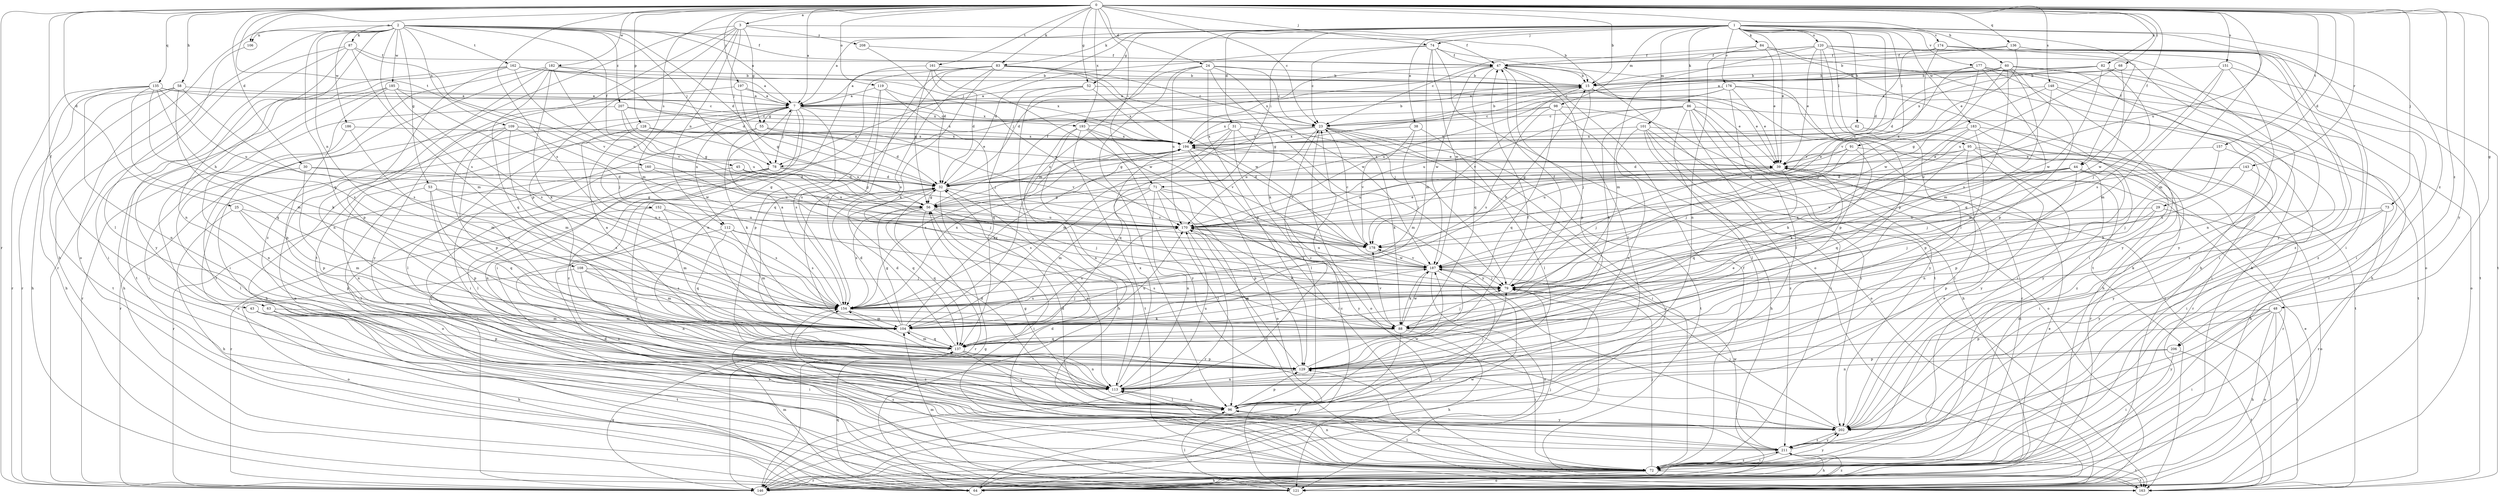 strict digraph  {
0;
1;
2;
3;
7;
15;
23;
24;
25;
29;
30;
31;
32;
38;
39;
43;
44;
45;
47;
48;
52;
53;
55;
56;
58;
60;
62;
63;
64;
68;
71;
72;
73;
74;
78;
79;
82;
83;
84;
86;
87;
88;
91;
95;
96;
98;
101;
104;
106;
108;
109;
112;
113;
119;
120;
121;
128;
129;
135;
136;
137;
143;
146;
148;
151;
152;
154;
157;
160;
161;
162;
163;
170;
174;
176;
177;
178;
182;
183;
185;
186;
187;
193;
194;
197;
202;
206;
207;
208;
211;
0 -> 3  [label=a];
0 -> 7  [label=a];
0 -> 15  [label=b];
0 -> 23  [label=c];
0 -> 24  [label=d];
0 -> 25  [label=d];
0 -> 29  [label=d];
0 -> 30  [label=d];
0 -> 43  [label=f];
0 -> 44  [label=f];
0 -> 48  [label=g];
0 -> 52  [label=g];
0 -> 58  [label=h];
0 -> 60  [label=h];
0 -> 68  [label=i];
0 -> 71  [label=i];
0 -> 73  [label=j];
0 -> 74  [label=j];
0 -> 82  [label=k];
0 -> 83  [label=k];
0 -> 106  [label=n];
0 -> 119  [label=o];
0 -> 128  [label=p];
0 -> 135  [label=q];
0 -> 136  [label=q];
0 -> 143  [label=r];
0 -> 146  [label=r];
0 -> 148  [label=s];
0 -> 151  [label=s];
0 -> 152  [label=s];
0 -> 154  [label=s];
0 -> 157  [label=t];
0 -> 160  [label=t];
0 -> 161  [label=t];
0 -> 170  [label=u];
0 -> 182  [label=w];
0 -> 193  [label=x];
0 -> 197  [label=y];
0 -> 202  [label=y];
0 -> 206  [label=z];
1 -> 7  [label=a];
1 -> 31  [label=d];
1 -> 38  [label=e];
1 -> 39  [label=e];
1 -> 44  [label=f];
1 -> 52  [label=g];
1 -> 62  [label=h];
1 -> 71  [label=i];
1 -> 72  [label=i];
1 -> 74  [label=j];
1 -> 78  [label=j];
1 -> 83  [label=k];
1 -> 84  [label=k];
1 -> 86  [label=k];
1 -> 91  [label=l];
1 -> 95  [label=l];
1 -> 98  [label=m];
1 -> 101  [label=m];
1 -> 104  [label=m];
1 -> 120  [label=o];
1 -> 174  [label=v];
1 -> 176  [label=v];
1 -> 177  [label=v];
1 -> 178  [label=v];
1 -> 183  [label=w];
1 -> 206  [label=z];
2 -> 7  [label=a];
2 -> 15  [label=b];
2 -> 32  [label=d];
2 -> 45  [label=f];
2 -> 47  [label=f];
2 -> 53  [label=g];
2 -> 63  [label=h];
2 -> 64  [label=h];
2 -> 78  [label=j];
2 -> 87  [label=k];
2 -> 106  [label=n];
2 -> 108  [label=n];
2 -> 109  [label=n];
2 -> 121  [label=o];
2 -> 137  [label=q];
2 -> 154  [label=s];
2 -> 162  [label=t];
2 -> 185  [label=w];
2 -> 186  [label=w];
2 -> 207  [label=z];
3 -> 47  [label=f];
3 -> 55  [label=g];
3 -> 78  [label=j];
3 -> 104  [label=m];
3 -> 112  [label=n];
3 -> 129  [label=p];
3 -> 163  [label=t];
3 -> 208  [label=z];
3 -> 211  [label=z];
7 -> 23  [label=c];
7 -> 55  [label=g];
7 -> 64  [label=h];
7 -> 72  [label=i];
7 -> 78  [label=j];
7 -> 112  [label=n];
7 -> 121  [label=o];
7 -> 146  [label=r];
7 -> 154  [label=s];
7 -> 193  [label=x];
7 -> 211  [label=z];
15 -> 7  [label=a];
15 -> 39  [label=e];
15 -> 78  [label=j];
15 -> 79  [label=j];
15 -> 129  [label=p];
15 -> 178  [label=v];
23 -> 15  [label=b];
23 -> 56  [label=g];
23 -> 72  [label=i];
23 -> 88  [label=k];
23 -> 121  [label=o];
23 -> 146  [label=r];
23 -> 163  [label=t];
23 -> 170  [label=u];
23 -> 194  [label=x];
24 -> 15  [label=b];
24 -> 23  [label=c];
24 -> 32  [label=d];
24 -> 88  [label=k];
24 -> 96  [label=l];
24 -> 129  [label=p];
24 -> 170  [label=u];
24 -> 187  [label=w];
25 -> 64  [label=h];
25 -> 104  [label=m];
25 -> 129  [label=p];
25 -> 170  [label=u];
29 -> 79  [label=j];
29 -> 121  [label=o];
29 -> 129  [label=p];
29 -> 170  [label=u];
30 -> 32  [label=d];
30 -> 56  [label=g];
30 -> 96  [label=l];
30 -> 129  [label=p];
31 -> 79  [label=j];
31 -> 96  [label=l];
31 -> 104  [label=m];
31 -> 137  [label=q];
31 -> 194  [label=x];
31 -> 202  [label=y];
32 -> 56  [label=g];
32 -> 72  [label=i];
32 -> 137  [label=q];
32 -> 178  [label=v];
32 -> 194  [label=x];
38 -> 96  [label=l];
38 -> 104  [label=m];
38 -> 178  [label=v];
38 -> 194  [label=x];
39 -> 32  [label=d];
39 -> 79  [label=j];
39 -> 137  [label=q];
39 -> 170  [label=u];
39 -> 194  [label=x];
43 -> 64  [label=h];
43 -> 104  [label=m];
43 -> 129  [label=p];
44 -> 32  [label=d];
44 -> 79  [label=j];
44 -> 113  [label=n];
44 -> 129  [label=p];
44 -> 146  [label=r];
44 -> 170  [label=u];
44 -> 178  [label=v];
45 -> 32  [label=d];
45 -> 79  [label=j];
45 -> 146  [label=r];
45 -> 170  [label=u];
47 -> 15  [label=b];
47 -> 96  [label=l];
47 -> 129  [label=p];
47 -> 137  [label=q];
47 -> 163  [label=t];
47 -> 187  [label=w];
47 -> 194  [label=x];
48 -> 64  [label=h];
48 -> 72  [label=i];
48 -> 104  [label=m];
48 -> 121  [label=o];
48 -> 129  [label=p];
48 -> 163  [label=t];
48 -> 202  [label=y];
52 -> 7  [label=a];
52 -> 39  [label=e];
52 -> 72  [label=i];
52 -> 137  [label=q];
52 -> 194  [label=x];
53 -> 56  [label=g];
53 -> 96  [label=l];
53 -> 129  [label=p];
53 -> 137  [label=q];
53 -> 154  [label=s];
55 -> 32  [label=d];
55 -> 88  [label=k];
55 -> 121  [label=o];
55 -> 178  [label=v];
55 -> 194  [label=x];
56 -> 47  [label=f];
56 -> 79  [label=j];
56 -> 113  [label=n];
56 -> 137  [label=q];
56 -> 146  [label=r];
56 -> 154  [label=s];
56 -> 170  [label=u];
58 -> 7  [label=a];
58 -> 64  [label=h];
58 -> 104  [label=m];
58 -> 146  [label=r];
58 -> 154  [label=s];
58 -> 163  [label=t];
60 -> 15  [label=b];
60 -> 23  [label=c];
60 -> 32  [label=d];
60 -> 104  [label=m];
60 -> 129  [label=p];
60 -> 154  [label=s];
60 -> 187  [label=w];
60 -> 202  [label=y];
60 -> 211  [label=z];
62 -> 194  [label=x];
62 -> 202  [label=y];
63 -> 72  [label=i];
63 -> 104  [label=m];
63 -> 163  [label=t];
63 -> 211  [label=z];
64 -> 23  [label=c];
64 -> 79  [label=j];
64 -> 104  [label=m];
64 -> 137  [label=q];
64 -> 211  [label=z];
68 -> 15  [label=b];
68 -> 170  [label=u];
68 -> 187  [label=w];
71 -> 56  [label=g];
71 -> 96  [label=l];
71 -> 104  [label=m];
71 -> 113  [label=n];
71 -> 129  [label=p];
71 -> 154  [label=s];
71 -> 163  [label=t];
71 -> 202  [label=y];
72 -> 32  [label=d];
72 -> 47  [label=f];
72 -> 64  [label=h];
72 -> 79  [label=j];
72 -> 96  [label=l];
72 -> 113  [label=n];
72 -> 121  [label=o];
72 -> 146  [label=r];
72 -> 163  [label=t];
72 -> 202  [label=y];
72 -> 211  [label=z];
73 -> 88  [label=k];
73 -> 146  [label=r];
73 -> 170  [label=u];
73 -> 202  [label=y];
74 -> 23  [label=c];
74 -> 32  [label=d];
74 -> 47  [label=f];
74 -> 104  [label=m];
74 -> 121  [label=o];
74 -> 163  [label=t];
74 -> 187  [label=w];
78 -> 32  [label=d];
78 -> 56  [label=g];
78 -> 72  [label=i];
78 -> 96  [label=l];
78 -> 113  [label=n];
78 -> 121  [label=o];
78 -> 202  [label=y];
79 -> 47  [label=f];
79 -> 154  [label=s];
82 -> 7  [label=a];
82 -> 15  [label=b];
82 -> 79  [label=j];
82 -> 187  [label=w];
82 -> 194  [label=x];
82 -> 211  [label=z];
83 -> 7  [label=a];
83 -> 15  [label=b];
83 -> 23  [label=c];
83 -> 72  [label=i];
83 -> 79  [label=j];
83 -> 88  [label=k];
83 -> 104  [label=m];
83 -> 137  [label=q];
83 -> 154  [label=s];
83 -> 187  [label=w];
84 -> 39  [label=e];
84 -> 47  [label=f];
84 -> 64  [label=h];
84 -> 72  [label=i];
84 -> 113  [label=n];
86 -> 23  [label=c];
86 -> 64  [label=h];
86 -> 72  [label=i];
86 -> 88  [label=k];
86 -> 96  [label=l];
86 -> 146  [label=r];
86 -> 163  [label=t];
86 -> 170  [label=u];
86 -> 202  [label=y];
87 -> 47  [label=f];
87 -> 72  [label=i];
87 -> 104  [label=m];
87 -> 113  [label=n];
87 -> 146  [label=r];
87 -> 178  [label=v];
88 -> 64  [label=h];
88 -> 72  [label=i];
88 -> 79  [label=j];
88 -> 137  [label=q];
88 -> 146  [label=r];
88 -> 178  [label=v];
88 -> 187  [label=w];
91 -> 39  [label=e];
91 -> 56  [label=g];
91 -> 72  [label=i];
91 -> 79  [label=j];
91 -> 88  [label=k];
95 -> 32  [label=d];
95 -> 39  [label=e];
95 -> 64  [label=h];
95 -> 96  [label=l];
95 -> 137  [label=q];
95 -> 146  [label=r];
95 -> 202  [label=y];
96 -> 32  [label=d];
96 -> 56  [label=g];
96 -> 113  [label=n];
96 -> 129  [label=p];
96 -> 187  [label=w];
96 -> 202  [label=y];
98 -> 23  [label=c];
98 -> 121  [label=o];
98 -> 137  [label=q];
98 -> 154  [label=s];
98 -> 163  [label=t];
98 -> 194  [label=x];
101 -> 64  [label=h];
101 -> 113  [label=n];
101 -> 121  [label=o];
101 -> 163  [label=t];
101 -> 194  [label=x];
101 -> 202  [label=y];
101 -> 211  [label=z];
104 -> 32  [label=d];
104 -> 56  [label=g];
104 -> 137  [label=q];
104 -> 170  [label=u];
104 -> 187  [label=w];
104 -> 194  [label=x];
106 -> 96  [label=l];
108 -> 79  [label=j];
108 -> 104  [label=m];
108 -> 113  [label=n];
108 -> 121  [label=o];
108 -> 154  [label=s];
109 -> 39  [label=e];
109 -> 104  [label=m];
109 -> 129  [label=p];
109 -> 137  [label=q];
109 -> 146  [label=r];
109 -> 187  [label=w];
109 -> 194  [label=x];
112 -> 104  [label=m];
112 -> 137  [label=q];
112 -> 154  [label=s];
112 -> 178  [label=v];
112 -> 211  [label=z];
113 -> 23  [label=c];
113 -> 79  [label=j];
113 -> 96  [label=l];
113 -> 154  [label=s];
113 -> 170  [label=u];
113 -> 194  [label=x];
119 -> 7  [label=a];
119 -> 79  [label=j];
119 -> 129  [label=p];
119 -> 154  [label=s];
119 -> 170  [label=u];
120 -> 23  [label=c];
120 -> 39  [label=e];
120 -> 47  [label=f];
120 -> 64  [label=h];
120 -> 96  [label=l];
120 -> 104  [label=m];
120 -> 121  [label=o];
120 -> 129  [label=p];
120 -> 163  [label=t];
121 -> 32  [label=d];
121 -> 39  [label=e];
121 -> 96  [label=l];
121 -> 104  [label=m];
128 -> 96  [label=l];
128 -> 154  [label=s];
128 -> 170  [label=u];
128 -> 194  [label=x];
129 -> 39  [label=e];
129 -> 47  [label=f];
129 -> 113  [label=n];
129 -> 170  [label=u];
135 -> 7  [label=a];
135 -> 23  [label=c];
135 -> 64  [label=h];
135 -> 88  [label=k];
135 -> 113  [label=n];
135 -> 137  [label=q];
135 -> 146  [label=r];
135 -> 154  [label=s];
135 -> 170  [label=u];
136 -> 15  [label=b];
136 -> 39  [label=e];
136 -> 47  [label=f];
136 -> 72  [label=i];
136 -> 104  [label=m];
137 -> 7  [label=a];
137 -> 32  [label=d];
137 -> 96  [label=l];
137 -> 104  [label=m];
137 -> 113  [label=n];
137 -> 129  [label=p];
137 -> 170  [label=u];
143 -> 32  [label=d];
143 -> 79  [label=j];
143 -> 187  [label=w];
143 -> 202  [label=y];
146 -> 39  [label=e];
146 -> 56  [label=g];
146 -> 79  [label=j];
146 -> 137  [label=q];
146 -> 187  [label=w];
148 -> 7  [label=a];
148 -> 56  [label=g];
148 -> 72  [label=i];
148 -> 121  [label=o];
148 -> 187  [label=w];
151 -> 15  [label=b];
151 -> 104  [label=m];
151 -> 113  [label=n];
151 -> 154  [label=s];
151 -> 163  [label=t];
152 -> 104  [label=m];
152 -> 146  [label=r];
152 -> 154  [label=s];
152 -> 170  [label=u];
154 -> 7  [label=a];
154 -> 15  [label=b];
154 -> 79  [label=j];
154 -> 88  [label=k];
154 -> 104  [label=m];
154 -> 194  [label=x];
157 -> 39  [label=e];
157 -> 72  [label=i];
157 -> 88  [label=k];
160 -> 32  [label=d];
160 -> 113  [label=n];
160 -> 170  [label=u];
161 -> 15  [label=b];
161 -> 32  [label=d];
161 -> 56  [label=g];
161 -> 113  [label=n];
161 -> 187  [label=w];
162 -> 7  [label=a];
162 -> 15  [label=b];
162 -> 129  [label=p];
162 -> 163  [label=t];
162 -> 170  [label=u];
162 -> 194  [label=x];
162 -> 202  [label=y];
163 -> 129  [label=p];
163 -> 154  [label=s];
170 -> 39  [label=e];
170 -> 79  [label=j];
170 -> 88  [label=k];
170 -> 146  [label=r];
170 -> 178  [label=v];
174 -> 32  [label=d];
174 -> 47  [label=f];
174 -> 72  [label=i];
174 -> 178  [label=v];
174 -> 202  [label=y];
174 -> 211  [label=z];
176 -> 7  [label=a];
176 -> 39  [label=e];
176 -> 56  [label=g];
176 -> 64  [label=h];
176 -> 72  [label=i];
176 -> 96  [label=l];
176 -> 170  [label=u];
177 -> 15  [label=b];
177 -> 64  [label=h];
177 -> 79  [label=j];
177 -> 137  [label=q];
177 -> 146  [label=r];
177 -> 178  [label=v];
177 -> 202  [label=y];
178 -> 23  [label=c];
178 -> 187  [label=w];
182 -> 15  [label=b];
182 -> 32  [label=d];
182 -> 72  [label=i];
182 -> 88  [label=k];
182 -> 113  [label=n];
182 -> 137  [label=q];
182 -> 163  [label=t];
182 -> 178  [label=v];
183 -> 88  [label=k];
183 -> 129  [label=p];
183 -> 146  [label=r];
183 -> 154  [label=s];
183 -> 194  [label=x];
183 -> 211  [label=z];
185 -> 7  [label=a];
185 -> 64  [label=h];
185 -> 72  [label=i];
185 -> 79  [label=j];
185 -> 113  [label=n];
185 -> 154  [label=s];
186 -> 104  [label=m];
186 -> 113  [label=n];
186 -> 194  [label=x];
187 -> 79  [label=j];
187 -> 88  [label=k];
187 -> 121  [label=o];
187 -> 146  [label=r];
187 -> 154  [label=s];
187 -> 170  [label=u];
187 -> 178  [label=v];
193 -> 15  [label=b];
193 -> 64  [label=h];
193 -> 113  [label=n];
193 -> 163  [label=t];
193 -> 178  [label=v];
193 -> 194  [label=x];
193 -> 202  [label=y];
194 -> 39  [label=e];
194 -> 72  [label=i];
194 -> 121  [label=o];
194 -> 154  [label=s];
194 -> 178  [label=v];
197 -> 7  [label=a];
197 -> 56  [label=g];
197 -> 194  [label=x];
197 -> 202  [label=y];
202 -> 32  [label=d];
202 -> 39  [label=e];
202 -> 79  [label=j];
202 -> 211  [label=z];
206 -> 72  [label=i];
206 -> 113  [label=n];
206 -> 129  [label=p];
206 -> 163  [label=t];
207 -> 23  [label=c];
207 -> 56  [label=g];
207 -> 146  [label=r];
207 -> 170  [label=u];
207 -> 194  [label=x];
208 -> 32  [label=d];
208 -> 47  [label=f];
211 -> 64  [label=h];
211 -> 72  [label=i];
211 -> 154  [label=s];
211 -> 163  [label=t];
211 -> 187  [label=w];
211 -> 202  [label=y];
}
